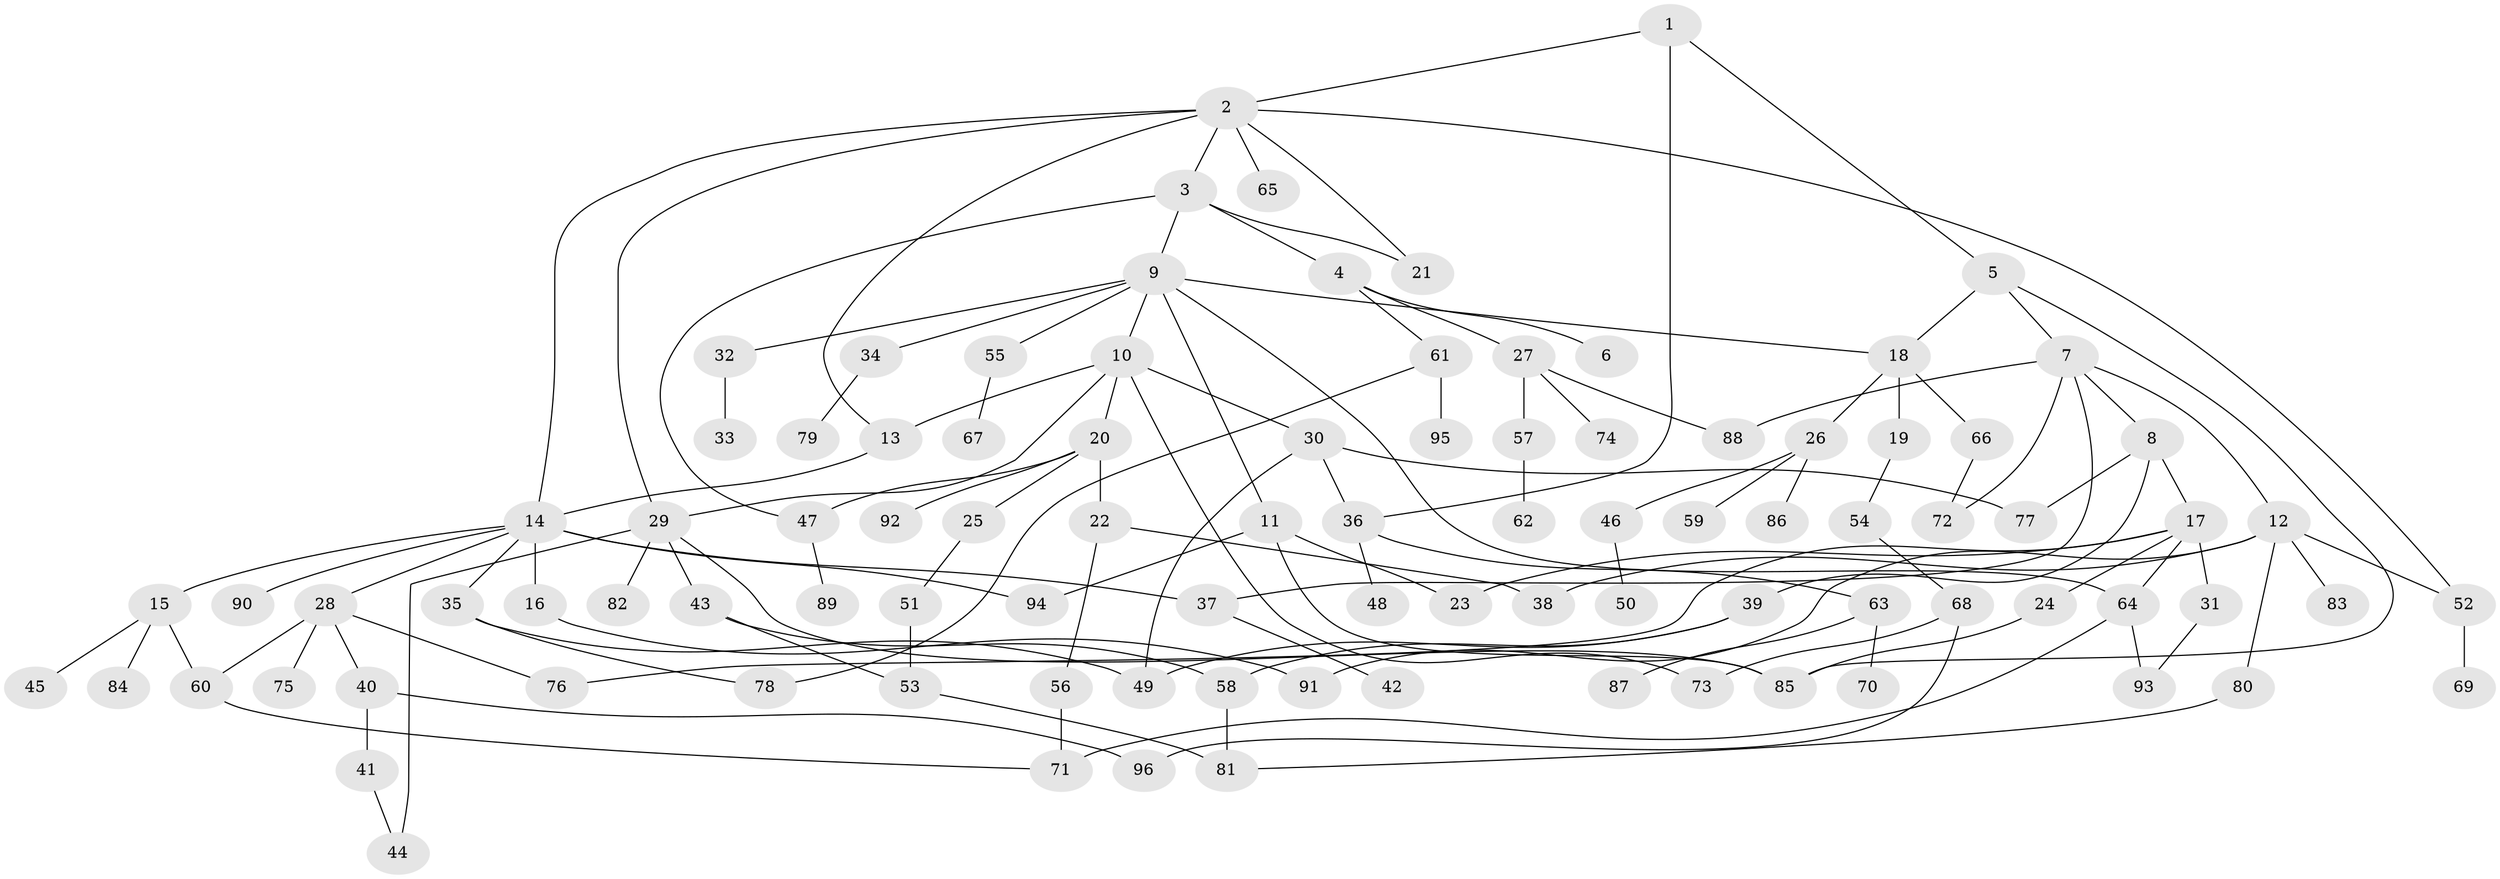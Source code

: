 // coarse degree distribution, {15: 0.017543859649122806, 22: 0.017543859649122806, 6: 0.05263157894736842, 1: 0.3684210526315789, 8: 0.017543859649122806, 4: 0.05263157894736842, 9: 0.017543859649122806, 2: 0.22807017543859648, 3: 0.22807017543859648}
// Generated by graph-tools (version 1.1) at 2025/16/03/04/25 18:16:47]
// undirected, 96 vertices, 130 edges
graph export_dot {
graph [start="1"]
  node [color=gray90,style=filled];
  1;
  2;
  3;
  4;
  5;
  6;
  7;
  8;
  9;
  10;
  11;
  12;
  13;
  14;
  15;
  16;
  17;
  18;
  19;
  20;
  21;
  22;
  23;
  24;
  25;
  26;
  27;
  28;
  29;
  30;
  31;
  32;
  33;
  34;
  35;
  36;
  37;
  38;
  39;
  40;
  41;
  42;
  43;
  44;
  45;
  46;
  47;
  48;
  49;
  50;
  51;
  52;
  53;
  54;
  55;
  56;
  57;
  58;
  59;
  60;
  61;
  62;
  63;
  64;
  65;
  66;
  67;
  68;
  69;
  70;
  71;
  72;
  73;
  74;
  75;
  76;
  77;
  78;
  79;
  80;
  81;
  82;
  83;
  84;
  85;
  86;
  87;
  88;
  89;
  90;
  91;
  92;
  93;
  94;
  95;
  96;
  1 -- 2;
  1 -- 5;
  1 -- 36;
  2 -- 3;
  2 -- 13;
  2 -- 21;
  2 -- 65;
  2 -- 29;
  2 -- 14;
  2 -- 52;
  3 -- 4;
  3 -- 9;
  3 -- 47;
  3 -- 21;
  4 -- 6;
  4 -- 27;
  4 -- 61;
  5 -- 7;
  5 -- 18;
  5 -- 85;
  7 -- 8;
  7 -- 12;
  7 -- 37;
  7 -- 72;
  7 -- 88;
  8 -- 17;
  8 -- 39;
  8 -- 77;
  9 -- 10;
  9 -- 11;
  9 -- 32;
  9 -- 34;
  9 -- 55;
  9 -- 64;
  9 -- 18;
  10 -- 20;
  10 -- 29;
  10 -- 30;
  10 -- 73;
  10 -- 13;
  11 -- 94;
  11 -- 85;
  11 -- 23;
  12 -- 52;
  12 -- 80;
  12 -- 83;
  12 -- 38;
  12 -- 91;
  13 -- 14;
  14 -- 15;
  14 -- 16;
  14 -- 28;
  14 -- 35;
  14 -- 90;
  14 -- 94;
  14 -- 37;
  15 -- 45;
  15 -- 84;
  15 -- 60;
  16 -- 91;
  17 -- 23;
  17 -- 24;
  17 -- 31;
  17 -- 76;
  17 -- 64;
  18 -- 19;
  18 -- 26;
  18 -- 66;
  19 -- 54;
  20 -- 22;
  20 -- 25;
  20 -- 47;
  20 -- 92;
  22 -- 38;
  22 -- 56;
  24 -- 85;
  25 -- 51;
  26 -- 46;
  26 -- 59;
  26 -- 86;
  27 -- 57;
  27 -- 74;
  27 -- 88;
  28 -- 40;
  28 -- 60;
  28 -- 75;
  28 -- 76;
  29 -- 43;
  29 -- 82;
  29 -- 44;
  29 -- 85;
  30 -- 36;
  30 -- 49;
  30 -- 77;
  31 -- 93;
  32 -- 33;
  34 -- 79;
  35 -- 49;
  35 -- 78;
  36 -- 48;
  36 -- 63;
  37 -- 42;
  39 -- 49;
  39 -- 58;
  40 -- 41;
  40 -- 96;
  41 -- 44;
  43 -- 58;
  43 -- 53;
  46 -- 50;
  47 -- 89;
  51 -- 53;
  52 -- 69;
  53 -- 81;
  54 -- 68;
  55 -- 67;
  56 -- 71;
  57 -- 62;
  58 -- 81;
  60 -- 71;
  61 -- 78;
  61 -- 95;
  63 -- 70;
  63 -- 87;
  64 -- 71;
  64 -- 93;
  66 -- 72;
  68 -- 73;
  68 -- 96;
  80 -- 81;
}
